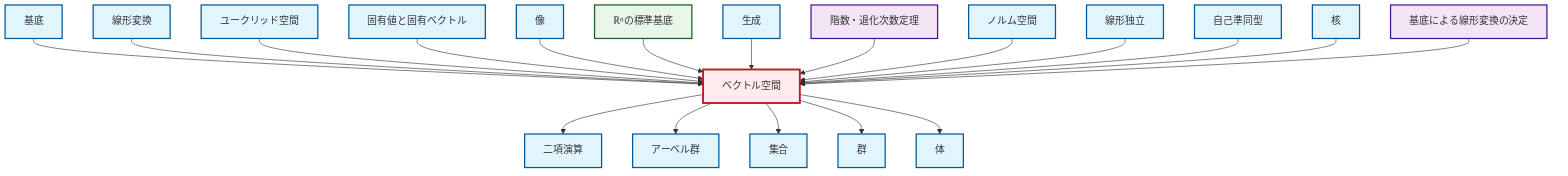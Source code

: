 graph TD
    classDef definition fill:#e1f5fe,stroke:#01579b,stroke-width:2px
    classDef theorem fill:#f3e5f5,stroke:#4a148c,stroke-width:2px
    classDef axiom fill:#fff3e0,stroke:#e65100,stroke-width:2px
    classDef example fill:#e8f5e9,stroke:#1b5e20,stroke-width:2px
    classDef current fill:#ffebee,stroke:#b71c1c,stroke-width:3px
    def-binary-operation["二項演算"]:::definition
    def-linear-transformation["線形変換"]:::definition
    def-endomorphism["自己準同型"]:::definition
    thm-linear-transformation-basis["基底による線形変換の決定"]:::theorem
    def-abelian-group["アーベル群"]:::definition
    def-span["生成"]:::definition
    def-image["像"]:::definition
    def-basis["基底"]:::definition
    def-set["集合"]:::definition
    ex-standard-basis-rn["ℝⁿの標準基底"]:::example
    thm-rank-nullity["階数・退化次数定理"]:::theorem
    def-euclidean-space["ユークリッド空間"]:::definition
    def-field["体"]:::definition
    def-normed-vector-space["ノルム空間"]:::definition
    def-vector-space["ベクトル空間"]:::definition
    def-kernel["核"]:::definition
    def-linear-independence["線形独立"]:::definition
    def-eigenvalue-eigenvector["固有値と固有ベクトル"]:::definition
    def-group["群"]:::definition
    def-basis --> def-vector-space
    def-linear-transformation --> def-vector-space
    def-euclidean-space --> def-vector-space
    def-eigenvalue-eigenvector --> def-vector-space
    def-vector-space --> def-binary-operation
    def-image --> def-vector-space
    ex-standard-basis-rn --> def-vector-space
    def-span --> def-vector-space
    thm-rank-nullity --> def-vector-space
    def-vector-space --> def-abelian-group
    def-vector-space --> def-set
    def-vector-space --> def-group
    def-normed-vector-space --> def-vector-space
    def-linear-independence --> def-vector-space
    def-endomorphism --> def-vector-space
    def-kernel --> def-vector-space
    def-vector-space --> def-field
    thm-linear-transformation-basis --> def-vector-space
    class def-vector-space current